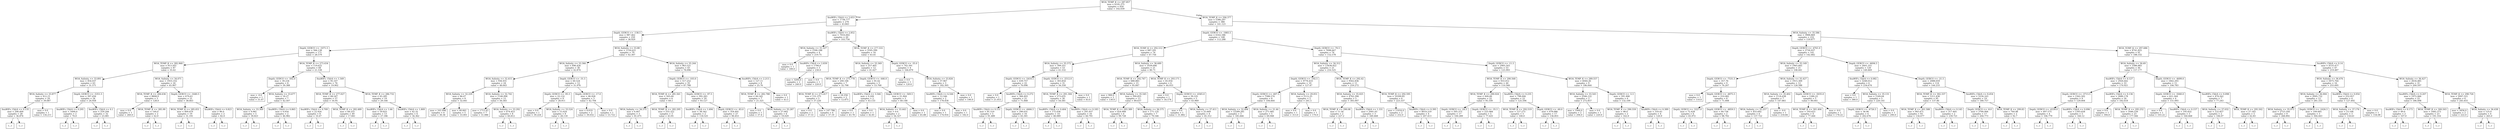 digraph Tree {
node [shape=box] ;
0 [label="WOA_TEMP_K <= 287.857\nmse = 6195.375\nsamples = 650\nvalue = 102.039"] ;
1 [label="SeaWIFs_ChlrA <= 2.653\nmse = 1738.777\nsamples = 270\nvalue = 43.843"] ;
0 -> 1 [labeldistance=2.5, labelangle=45, headlabel="True"] ;
2 [label="Depth_GEBCO <= -138.5\nmse = 987.462\nsamples = 250\nvalue = 38.929"] ;
1 -> 2 ;
3 [label="Depth_GEBCO <= -1071.5\nmse = 566.138\nsamples = 171\nvalue = 28.579"] ;
2 -> 3 ;
4 [label="WOA_TEMP_K <= 282.968\nmse = 913.503\nsamples = 87\nvalue = 35.62"] ;
3 -> 4 ;
5 [label="WOA_Salinity <= 33.891\nmse = 454.037\nsamples = 63\nvalue = 31.571"] ;
4 -> 5 ;
6 [label="WOA_Salinity <= 33.877\nmse = 412.15\nsamples = 29\nvalue = 39.087"] ;
5 -> 6 ;
7 [label="SeaWIFs_ChlrA <= 0.135\nmse = 206.409\nsamples = 28\nvalue = 36.874"] ;
6 -> 7 ;
8 [label="(...)"] ;
7 -> 8 ;
19 [label="(...)"] ;
7 -> 19 ;
58 [label="mse = 0.0\nsamples = 1\nvalue = 134.211"] ;
6 -> 58 ;
59 [label="Depth_GEBCO <= -5351.5\nmse = 397.456\nsamples = 34\nvalue = 24.958"] ;
5 -> 59 ;
60 [label="SeaWIFs_ChlrA <= 0.295\nmse = 1600.0\nsamples = 2\nvalue = 70.0"] ;
59 -> 60 ;
61 [label="(...)"] ;
60 -> 61 ;
62 [label="(...)"] ;
60 -> 62 ;
63 [label="SeaWIFs_ChlrA <= 0.1\nmse = 259.294\nsamples = 32\nvalue = 23.081"] ;
59 -> 63 ;
64 [label="(...)"] ;
63 -> 64 ;
65 [label="(...)"] ;
63 -> 65 ;
122 [label="WOA_Salinity <= 34.071\nmse = 1933.332\nsamples = 24\nvalue = 45.907"] ;
4 -> 122 ;
123 [label="WOA_TEMP_K <= 284.636\nmse = 8808.0\nsamples = 3\nvalue = 128.0"] ;
122 -> 123 ;
124 [label="mse = 0.0\nsamples = 1\nvalue = 260.0"] ;
123 -> 124 ;
125 [label="WOA_TEMP_K <= 285.99\nmse = 144.0\nsamples = 2\nvalue = 62.0"] ;
123 -> 125 ;
126 [label="(...)"] ;
125 -> 126 ;
127 [label="(...)"] ;
125 -> 127 ;
128 [label="Depth_GEBCO <= -1640.5\nmse = 679.63\nsamples = 21\nvalue = 38.663"] ;
122 -> 128 ;
129 [label="WOA_TEMP_K <= 285.051\nmse = 400.619\nsamples = 19\nvalue = 31.191"] ;
128 -> 129 ;
130 [label="(...)"] ;
129 -> 130 ;
139 [label="(...)"] ;
129 -> 139 ;
160 [label="SeaWIFs_ChlrA <= 0.823\nmse = 96.0\nsamples = 2\nvalue = 82.0"] ;
128 -> 160 ;
161 [label="(...)"] ;
160 -> 161 ;
162 [label="(...)"] ;
160 -> 162 ;
163 [label="WOA_TEMP_K <= 273.434\nmse = 119.622\nsamples = 84\nvalue = 21.538"] ;
3 -> 163 ;
164 [label="Depth_GEBCO <= -502.0\nmse = 39.234\nsamples = 8\nvalue = 39.388"] ;
163 -> 164 ;
165 [label="mse = -0.0\nsamples = 1\nvalue = 31.07"] ;
164 -> 165 ;
166 [label="WOA_Salinity <= 33.677\nmse = 18.27\nsamples = 7\nvalue = 42.507"] ;
164 -> 166 ;
167 [label="WOA_Salinity <= 33.369\nmse = 9.981\nsamples = 5\nvalue = 39.823"] ;
166 -> 167 ;
168 [label="(...)"] ;
167 -> 168 ;
169 [label="(...)"] ;
167 -> 169 ;
174 [label="SeaWIFs_ChlrA <= 0.865\nmse = 0.054\nsamples = 2\nvalue = 46.982"] ;
166 -> 174 ;
175 [label="(...)"] ;
174 -> 175 ;
176 [label="(...)"] ;
174 -> 176 ;
177 [label="SeaWIFs_ChlrA <= 1.549\nmse = 95.107\nsamples = 76\nvalue = 19.902"] ;
163 -> 177 ;
178 [label="WOA_TEMP_K <= 277.027\nmse = 68.547\nsamples = 57\nvalue = 16.95"] ;
177 -> 178 ;
179 [label="SeaWIFs_ChlrA <= 0.709\nmse = 22.924\nsamples = 8\nvalue = 10.47"] ;
178 -> 179 ;
180 [label="(...)"] ;
179 -> 180 ;
181 [label="(...)"] ;
179 -> 181 ;
190 [label="WOA_TEMP_K <= 282.489\nmse = 68.255\nsamples = 49\nvalue = 17.841"] ;
178 -> 190 ;
191 [label="(...)"] ;
190 -> 191 ;
204 [label="(...)"] ;
190 -> 204 ;
231 [label="WOA_TEMP_K <= 286.732\nmse = 65.285\nsamples = 19\nvalue = 29.166"] ;
177 -> 231 ;
232 [label="SeaWIFs_ChlrA <= 1.66\nmse = 59.825\nsamples = 13\nvalue = 27.186"] ;
231 -> 232 ;
233 [label="(...)"] ;
232 -> 233 ;
236 [label="(...)"] ;
232 -> 236 ;
245 [label="SeaWIFs_ChlrA <= 1.809\nmse = 42.32\nsamples = 6\nvalue = 34.362"] ;
231 -> 245 ;
246 [label="(...)"] ;
245 -> 246 ;
247 [label="(...)"] ;
245 -> 247 ;
252 [label="WOA_Salinity <= 33.88\nmse = 1150.621\nsamples = 79\nvalue = 62.307"] ;
2 -> 252 ;
253 [label="WOA_Salinity <= 33.366\nmse = 696.426\nsamples = 36\nvalue = 42.874"] ;
252 -> 253 ;
254 [label="WOA_Salinity <= 32.415\nmse = 936.931\nsamples = 24\nvalue = 48.643"] ;
253 -> 254 ;
255 [label="WOA_Salinity <= 32.229\nmse = 86.07\nsamples = 9\nvalue = 32.041"] ;
254 -> 255 ;
256 [label="mse = 161.096\nsamples = 4\nvalue = 30.36"] ;
255 -> 256 ;
257 [label="mse = 40.661\nsamples = 5\nvalue = 33.001"] ;
255 -> 257 ;
258 [label="WOA_Salinity <= 32.742\nmse = 1148.994\nsamples = 15\nvalue = 56.583"] ;
254 -> 258 ;
259 [label="mse = 1712.43\nsamples = 7\nvalue = 51.086"] ;
258 -> 259 ;
260 [label="WOA_Salinity <= 33.292\nmse = 674.453\nsamples = 8\nvalue = 60.812"] ;
258 -> 260 ;
261 [label="(...)"] ;
260 -> 261 ;
266 [label="(...)"] ;
260 -> 266 ;
267 [label="Depth_GEBCO <= -31.5\nmse = 60.524\nsamples = 12\nvalue = 31.976"] ;
253 -> 267 ;
268 [label="Depth_GEBCO <= -95.5\nmse = 22.132\nsamples = 9\nvalue = 28.911"] ;
267 -> 268 ;
269 [label="mse = 0.0\nsamples = 1\nvalue = 39.224"] ;
268 -> 269 ;
270 [label="WOA_Salinity <= 33.524\nmse = 15.024\nsamples = 8\nvalue = 28.118"] ;
268 -> 270 ;
271 [label="(...)"] ;
270 -> 271 ;
272 [label="(...)"] ;
270 -> 272 ;
277 [label="Depth_GEBCO <= -17.0\nmse = 46.928\nsamples = 3\nvalue = 42.704"] ;
267 -> 277 ;
278 [label="mse = 8.619\nsamples = 2\nvalue = 39.032"] ;
277 -> 278 ;
279 [label="mse = 0.0\nsamples = 1\nvalue = 53.722"] ;
277 -> 279 ;
280 [label="WOA_Salinity <= 35.244\nmse = 963.521\nsamples = 43\nvalue = 78.096"] ;
252 -> 280 ;
281 [label="Depth_GEBCO <= -103.0\nmse = 517.252\nsamples = 35\nvalue = 87.788"] ;
280 -> 281 ;
282 [label="WOA_TEMP_K <= 281.561\nmse = 505.64\nsamples = 6\nvalue = 69.1"] ;
281 -> 282 ;
283 [label="WOA_Salinity <= 34.575\nmse = 6.407\nsamples = 3\nvalue = 81.675"] ;
282 -> 283 ;
284 [label="(...)"] ;
283 -> 284 ;
287 [label="(...)"] ;
283 -> 287 ;
288 [label="WOA_TEMP_K <= 282.295\nmse = 555.322\nsamples = 3\nvalue = 43.95"] ;
282 -> 288 ;
289 [label="(...)"] ;
288 -> 289 ;
290 [label="(...)"] ;
288 -> 290 ;
293 [label="Depth_GEBCO <= -97.5\nmse = 392.283\nsamples = 29\nvalue = 93.127"] ;
281 -> 293 ;
294 [label="SeaWIFs_ChlrA <= 1.694\nmse = 38.342\nsamples = 2\nvalue = 118.525"] ;
293 -> 294 ;
295 [label="(...)"] ;
294 -> 295 ;
296 [label="(...)"] ;
294 -> 296 ;
297 [label="Depth_GEBCO <= -83.0\nmse = 354.491\nsamples = 27\nvalue = 90.453"] ;
293 -> 297 ;
298 [label="(...)"] ;
297 -> 298 ;
301 [label="(...)"] ;
297 -> 301 ;
342 [label="SeaWIFs_ChlrA <= 2.213\nmse = 127.11\nsamples = 8\nvalue = 25.76"] ;
280 -> 342 ;
343 [label="WOA_TEMP_K <= 282.788\nmse = 60.542\nsamples = 7\nvalue = 21.325"] ;
342 -> 343 ;
344 [label="mse = 0.0\nsamples = 1\nvalue = 37.4"] ;
343 -> 344 ;
345 [label="WOA_Salinity <= 35.287\nmse = 27.002\nsamples = 6\nvalue = 19.029"] ;
343 -> 345 ;
346 [label="(...)"] ;
345 -> 346 ;
351 [label="(...)"] ;
345 -> 351 ;
354 [label="mse = 0.0\nsamples = 1\nvalue = 43.5"] ;
342 -> 354 ;
355 [label="SeaWIFs_ChlrA <= 2.852\nmse = 7016.002\nsamples = 20\nvalue = 103.756"] ;
1 -> 355 ;
356 [label="WOA_Salinity <= 31.527\nmse = 1590.188\nsamples = 4\nvalue = 219.75"] ;
355 -> 356 ;
357 [label="mse = 0.0\nsamples = 1\nvalue = 189.0"] ;
356 -> 357 ;
358 [label="SeaWIFs_ChlrA <= 2.839\nmse = 1700.0\nsamples = 3\nvalue = 230.0"] ;
356 -> 358 ;
359 [label="mse = 3200.0\nsamples = 2\nvalue = 240.0"] ;
358 -> 359 ;
360 [label="mse = 0.0\nsamples = 1\nvalue = 220.0"] ;
358 -> 360 ;
361 [label="WOA_TEMP_K <= 277.555\nmse = 2595.599\nsamples = 16\nvalue = 63.41"] ;
355 -> 361 ;
362 [label="WOA_Salinity <= 33.369\nmse = 257.405\nsamples = 12\nvalue = 41.627"] ;
361 -> 362 ;
363 [label="WOA_TEMP_K <= 275.778\nmse = 200.106\nsamples = 7\nvalue = 32.798"] ;
362 -> 363 ;
364 [label="WOA_TEMP_K <= 273.417\nmse = 131.375\nsamples = 5\nvalue = 37.226"] ;
363 -> 364 ;
365 [label="mse = 0.0\nsamples = 1\nvalue = 37.51"] ;
364 -> 365 ;
366 [label="mse = 147.786\nsamples = 4\nvalue = 37.19"] ;
364 -> 366 ;
367 [label="mse = 24.256\nsamples = 2\nvalue = 12.875"] ;
363 -> 367 ;
368 [label="Depth_GEBCO <= -646.0\nmse = 81.62\nsamples = 5\nvalue = 53.768"] ;
362 -> 368 ;
369 [label="SeaWIFs_ChlrA <= 3.566\nmse = 0.209\nsamples = 2\nvalue = 43.133"] ;
368 -> 369 ;
370 [label="mse = 0.0\nsamples = 1\nvalue = 43.78"] ;
369 -> 370 ;
371 [label="mse = 0.0\nsamples = 1\nvalue = 42.81"] ;
369 -> 371 ;
372 [label="Depth_GEBCO <= -569.5\nmse = 21.904\nsamples = 3\nvalue = 60.148"] ;
368 -> 372 ;
373 [label="WOA_Salinity <= 33.443\nmse = 0.0\nsamples = 2\nvalue = 56.327"] ;
372 -> 373 ;
374 [label="(...)"] ;
373 -> 374 ;
375 [label="(...)"] ;
373 -> 375 ;
376 [label="mse = 0.0\nsamples = 1\nvalue = 65.88"] ;
372 -> 376 ;
377 [label="Depth_GEBCO <= -35.0\nmse = 742.391\nsamples = 4\nvalue = 166.879"] ;
361 -> 377 ;
378 [label="mse = 0.0\nsamples = 1\nvalue = 120.6"] ;
377 -> 378 ;
379 [label="WOA_Salinity <= 33.826\nmse = 37.967\nsamples = 3\nvalue = 182.305"] ;
377 -> 379 ;
380 [label="SeaWIFs_ChlrA <= 6.544\nmse = 12.546\nsamples = 2\nvalue = 178.458"] ;
379 -> 380 ;
381 [label="mse = 0.0\nsamples = 1\nvalue = 174.916"] ;
380 -> 381 ;
382 [label="mse = 0.0\nsamples = 1\nvalue = 182.0"] ;
380 -> 382 ;
383 [label="mse = 0.0\nsamples = 1\nvalue = 190.0"] ;
379 -> 383 ;
384 [label="WOA_TEMP_K <= 294.377\nmse = 5386.297\nsamples = 380\nvalue = 141.123"] ;
0 -> 384 [labeldistance=2.5, labelangle=-45, headlabel="False"] ;
385 [label="Depth_GEBCO <= -1883.5\nmse = 6162.586\nsamples = 148\nvalue = 112.288"] ;
384 -> 385 ;
386 [label="WOA_TEMP_K <= 292.512\nmse = 687.591\nsamples = 74\nvalue = 67.756"] ;
385 -> 386 ;
387 [label="WOA_Salinity <= 35.572\nmse = 399.351\nsamples = 53\nvalue = 61.532"] ;
386 -> 387 ;
388 [label="Depth_GEBCO <= -5410.5\nmse = 439.757\nsamples = 22\nvalue = 70.096"] ;
387 -> 388 ;
389 [label="mse = 0.0\nsamples = 1\nvalue = 21.053"] ;
388 -> 389 ;
390 [label="SeaWIFs_ChlrA <= 0.272\nmse = 366.493\nsamples = 21\nvalue = 71.848"] ;
388 -> 390 ;
391 [label="SeaWIFs_ChlrA <= 0.151\nmse = 81.519\nsamples = 5\nvalue = 91.489"] ;
390 -> 391 ;
392 [label="(...)"] ;
391 -> 392 ;
393 [label="(...)"] ;
391 -> 393 ;
400 [label="Depth_GEBCO <= -4466.5\nmse = 290.031\nsamples = 16\nvalue = 65.301"] ;
390 -> 400 ;
401 [label="(...)"] ;
400 -> 401 ;
422 [label="(...)"] ;
400 -> 422 ;
427 [label="Depth_GEBCO <= -2512.0\nmse = 303.854\nsamples = 31\nvalue = 56.358"] ;
387 -> 427 ;
428 [label="WOA_TEMP_K <= 291.304\nmse = 273.635\nsamples = 30\nvalue = 54.581"] ;
427 -> 428 ;
429 [label="SeaWIFs_ChlrA <= 0.404\nmse = 172.036\nsamples = 14\nvalue = 48.089"] ;
428 -> 429 ;
430 [label="(...)"] ;
429 -> 430 ;
455 [label="(...)"] ;
429 -> 455 ;
456 [label="SeaWIFs_ChlrA <= 0.183\nmse = 291.937\nsamples = 16\nvalue = 60.791"] ;
428 -> 456 ;
457 [label="(...)"] ;
456 -> 457 ;
476 [label="(...)"] ;
456 -> 476 ;
481 [label="mse = 0.0\nsamples = 1\nvalue = 83.0"] ;
427 -> 481 ;
482 [label="WOA_Salinity <= 36.689\nmse = 1039.006\nsamples = 21\nvalue = 80.71"] ;
386 -> 482 ;
483 [label="WOA_TEMP_K <= 292.747\nmse = 688.883\nsamples = 15\nvalue = 95.847"] ;
482 -> 483 ;
484 [label="mse = 900.0\nsamples = 2\nvalue = 130.0"] ;
483 -> 484 ;
485 [label="WOA_Salinity <= 35.545\nmse = 399.855\nsamples = 13\nvalue = 89.637"] ;
483 -> 485 ;
486 [label="WOA_TEMP_K <= 293.389\nmse = 424.908\nsamples = 6\nvalue = 99.728"] ;
485 -> 486 ;
487 [label="(...)"] ;
486 -> 487 ;
492 [label="(...)"] ;
486 -> 492 ;
497 [label="WOA_Salinity <= 36.575\nmse = 171.135\nsamples = 7\nvalue = 79.546"] ;
485 -> 497 ;
498 [label="(...)"] ;
497 -> 498 ;
507 [label="(...)"] ;
497 -> 507 ;
508 [label="WOA_TEMP_K <= 293.171\nmse = 45.054\nsamples = 6\nvalue = 44.933"] ;
482 -> 508 ;
509 [label="mse = 0.0\nsamples = 1\nvalue = 54.574"] ;
508 -> 509 ;
510 [label="Depth_GEBCO <= -4365.0\nmse = 39.335\nsamples = 5\nvalue = 43.969"] ;
508 -> 510 ;
511 [label="mse = 0.0\nsamples = 1\nvalue = 31.882"] ;
510 -> 511 ;
512 [label="WOA_Salinity <= 37.411\nmse = 25.669\nsamples = 4\nvalue = 45.312"] ;
510 -> 512 ;
513 [label="(...)"] ;
512 -> 513 ;
514 [label="(...)"] ;
512 -> 514 ;
515 [label="Depth_GEBCO <= -70.5\nmse = 7698.667\nsamples = 74\nvalue = 152.578"] ;
385 -> 515 ;
516 [label="WOA_Salinity <= 34.312\nmse = 13438.922\nsamples = 21\nvalue = 216.525"] ;
515 -> 516 ;
517 [label="Depth_GEBCO <= -192.5\nmse = 9776.433\nsamples = 10\nvalue = 127.47"] ;
516 -> 517 ;
518 [label="Depth_GEBCO <= -607.5\nmse = 7588.574\nsamples = 8\nvalue = 104.664"] ;
517 -> 518 ;
519 [label="WOA_Salinity <= 32.494\nmse = 15289.281\nsamples = 3\nvalue = 185.666"] ;
518 -> 519 ;
520 [label="(...)"] ;
519 -> 520 ;
521 [label="(...)"] ;
519 -> 521 ;
524 [label="WOA_Salinity <= 31.44\nmse = 271.085\nsamples = 5\nvalue = 69.948"] ;
518 -> 524 ;
525 [label="(...)"] ;
524 -> 525 ;
528 [label="(...)"] ;
524 -> 528 ;
531 [label="WOA_Salinity <= 29.051\nmse = 5112.25\nsamples = 2\nvalue = 241.5"] ;
517 -> 531 ;
532 [label="mse = 0.0\nsamples = 1\nvalue = 313.0"] ;
531 -> 532 ;
533 [label="mse = 0.0\nsamples = 1\nvalue = 170.0"] ;
531 -> 533 ;
534 [label="WOA_TEMP_K <= 292.42\nmse = 9562.836\nsamples = 11\nvalue = 259.272"] ;
516 -> 534 ;
535 [label="WOA_Salinity <= 35.025\nmse = 4762.394\nsamples = 5\nvalue = 305.007"] ;
534 -> 535 ;
536 [label="WOA_TEMP_K <= 290.08\nmse = 11.56\nsamples = 2\nvalue = 227.2"] ;
535 -> 536 ;
537 [label="(...)"] ;
536 -> 537 ;
538 [label="(...)"] ;
536 -> 538 ;
539 [label="SeaWIFs_ChlrA <= 1.331\nmse = 2041.03\nsamples = 3\nvalue = 349.468"] ;
535 -> 539 ;
540 [label="(...)"] ;
539 -> 540 ;
541 [label="(...)"] ;
539 -> 541 ;
544 [label="WOA_TEMP_K <= 292.595\nmse = 10399.85\nsamples = 6\nvalue = 223.337"] ;
534 -> 544 ;
545 [label="mse = 11616.0\nsamples = 2\nvalue = 252.0"] ;
544 -> 545 ;
546 [label="SeaWIFs_ChlrA <= 0.395\nmse = 9014.219\nsamples = 4\nvalue = 207.413"] ;
544 -> 546 ;
547 [label="(...)"] ;
546 -> 547 ;
548 [label="(...)"] ;
546 -> 548 ;
551 [label="Depth_GEBCO <= -11.5\nmse = 2905.503\nsamples = 53\nvalue = 125.993"] ;
515 -> 551 ;
552 [label="WOA_TEMP_K <= 290.568\nmse = 933.012\nsamples = 44\nvalue = 110.566"] ;
551 -> 552 ;
553 [label="WOA_TEMP_K <= 290.024\nmse = 600.66\nsamples = 22\nvalue = 95.109"] ;
552 -> 553 ;
554 [label="Depth_GEBCO <= -24.5\nmse = 505.375\nsamples = 17\nvalue = 100.289"] ;
553 -> 554 ;
555 [label="(...)"] ;
554 -> 555 ;
580 [label="(...)"] ;
554 -> 580 ;
583 [label="Depth_GEBCO <= -35.5\nmse = 525.984\nsamples = 5\nvalue = 77.625"] ;
553 -> 583 ;
584 [label="(...)"] ;
583 -> 584 ;
587 [label="(...)"] ;
583 -> 587 ;
592 [label="SeaWIFs_ChlrA <= 0.235\nmse = 798.006\nsamples = 22\nvalue = 125.594"] ;
552 -> 592 ;
593 [label="WOA_TEMP_K <= 292.519\nmse = 127.273\nsamples = 5\nvalue = 100.0"] ;
592 -> 593 ;
594 [label="(...)"] ;
593 -> 594 ;
595 [label="(...)"] ;
593 -> 595 ;
596 [label="Depth_GEBCO <= -60.0\nmse = 678.086\nsamples = 17\nvalue = 136.855"] ;
592 -> 596 ;
597 [label="(...)"] ;
596 -> 597 ;
600 [label="(...)"] ;
596 -> 600 ;
623 [label="WOA_TEMP_K <= 289.557\nmse = 6044.26\nsamples = 9\nvalue = 186.844"] ;
551 -> 623 ;
624 [label="WOA_Salinity <= 33.543\nmse = 2506.122\nsamples = 3\nvalue = 272.857"] ;
623 -> 624 ;
625 [label="mse = 1944.0\nsamples = 2\nvalue = 294.0"] ;
624 -> 625 ;
626 [label="mse = 0.0\nsamples = 1\nvalue = 220.0"] ;
624 -> 626 ;
627 [label="Depth_GEBCO <= -5.5\nmse = 591.908\nsamples = 6\nvalue = 132.109"] ;
623 -> 627 ;
628 [label="WOA_TEMP_K <= 290.559\nmse = 98.0\nsamples = 2\nvalue = 162.0"] ;
627 -> 628 ;
629 [label="(...)"] ;
628 -> 629 ;
630 [label="(...)"] ;
628 -> 630 ;
631 [label="SeaWIFs_ChlrA <= 0.389\nmse = 316.43\nsamples = 4\nvalue = 120.9"] ;
627 -> 631 ;
632 [label="(...)"] ;
631 -> 632 ;
633 [label="(...)"] ;
631 -> 633 ;
638 [label="WOA_Salinity <= 35.586\nmse = 3988.869\nsamples = 232\nvalue = 159.877"] ;
384 -> 638 ;
639 [label="Depth_GEBCO <= -4761.0\nmse = 2730.937\nsamples = 141\nvalue = 142.482"] ;
638 -> 639 ;
640 [label="WOA_Salinity <= 35.149\nmse = 1965.665\nsamples = 21\nvalue = 108.441"] ;
639 -> 640 ;
641 [label="Depth_GEBCO <= -7531.5\nmse = 357.76\nsamples = 9\nvalue = 76.207"] ;
640 -> 641 ;
642 [label="mse = 0.0\nsamples = 1\nvalue = 110.0"] ;
641 -> 642 ;
643 [label="Depth_GEBCO <= -4875.5\nmse = 210.082\nsamples = 8\nvalue = 71.008"] ;
641 -> 643 ;
644 [label="Depth_GEBCO <= -5227.0\nmse = 72.428\nsamples = 6\nvalue = 65.972"] ;
643 -> 644 ;
645 [label="(...)"] ;
644 -> 645 ;
646 [label="(...)"] ;
644 -> 646 ;
651 [label="Depth_GEBCO <= -4859.5\nmse = 60.736\nsamples = 2\nvalue = 98.702"] ;
643 -> 651 ;
652 [label="(...)"] ;
651 -> 652 ;
653 [label="(...)"] ;
651 -> 653 ;
654 [label="WOA_Salinity <= 35.427\nmse = 1915.309\nsamples = 12\nvalue = 128.588"] ;
640 -> 654 ;
655 [label="WOA_Salinity <= 35.402\nmse = 1118.438\nsamples = 7\nvalue = 147.861"] ;
654 -> 655 ;
656 [label="WOA_Salinity <= 35.257\nmse = 455.692\nsamples = 6\nvalue = 137.722"] ;
655 -> 656 ;
657 [label="(...)"] ;
656 -> 657 ;
660 [label="(...)"] ;
656 -> 660 ;
667 [label="mse = -0.0\nsamples = 1\nvalue = 218.84"] ;
655 -> 667 ;
668 [label="Depth_GEBCO <= -5035.0\nmse = 1280.22\nsamples = 5\nvalue = 90.041"] ;
654 -> 668 ;
669 [label="WOA_TEMP_K <= 301.404\nmse = 193.623\nsamples = 4\nvalue = 77.444"] ;
668 -> 669 ;
670 [label="(...)"] ;
669 -> 670 ;
673 [label="(...)"] ;
669 -> 673 ;
674 [label="mse = -0.0\nsamples = 1\nvalue = 178.22"] ;
668 -> 674 ;
675 [label="Depth_GEBCO <= -4694.5\nmse = 2601.351\nsamples = 120\nvalue = 149.469"] ;
639 -> 675 ;
676 [label="SeaWIFs_ChlrA <= 0.082\nmse = 3248.012\nsamples = 6\nvalue = 234.674"] ;
675 -> 676 ;
677 [label="mse = 0.0\nsamples = 1\nvalue = 380.0"] ;
676 -> 677 ;
678 [label="WOA_Salinity <= 35.131\nmse = 1249.64\nsamples = 5\nvalue = 220.141"] ;
676 -> 678 ;
679 [label="Depth_GEBCO <= -4726.5\nmse = 36.96\nsamples = 4\nvalue = 202.676"] ;
678 -> 679 ;
680 [label="(...)"] ;
679 -> 680 ;
683 [label="(...)"] ;
679 -> 683 ;
684 [label="mse = 0.0\nsamples = 1\nvalue = 290.0"] ;
678 -> 684 ;
685 [label="Depth_GEBCO <= -21.5\nmse = 2088.059\nsamples = 114\nvalue = 144.233"] ;
675 -> 685 ;
686 [label="WOA_TEMP_K <= 302.337\nmse = 1211.436\nsamples = 95\nvalue = 137.46"] ;
685 -> 686 ;
687 [label="WOA_TEMP_K <= 301.588\nmse = 943.471\nsamples = 93\nvalue = 134.677"] ;
686 -> 687 ;
688 [label="(...)"] ;
687 -> 688 ;
821 [label="(...)"] ;
687 -> 821 ;
836 [label="SeaWIFs_ChlrA <= 0.145\nmse = 317.405\nsamples = 2\nvalue = 239.721"] ;
686 -> 836 ;
837 [label="(...)"] ;
836 -> 837 ;
838 [label="(...)"] ;
836 -> 838 ;
839 [label="SeaWIFs_ChlrA <= 8.454\nmse = 5234.163\nsamples = 19\nvalue = 180.757"] ;
685 -> 839 ;
840 [label="Depth_GEBCO <= -8.0\nmse = 3766.994\nsamples = 17\nvalue = 204.773"] ;
839 -> 840 ;
841 [label="(...)"] ;
840 -> 841 ;
854 [label="(...)"] ;
840 -> 854 ;
861 [label="WOA_TEMP_K <= 299.83\nmse = 744.98\nsamples = 2\nvalue = 92.7"] ;
839 -> 861 ;
862 [label="(...)"] ;
861 -> 862 ;
863 [label="(...)"] ;
861 -> 863 ;
864 [label="WOA_TEMP_K <= 297.686\nmse = 4741.825\nsamples = 91\nvalue = 188.332"] ;
638 -> 864 ;
865 [label="WOA_Salinity <= 36.69\nmse = 3386.883\nsamples = 44\nvalue = 157.177"] ;
864 -> 865 ;
866 [label="SeaWIFs_ChlrA <= 0.127\nmse = 2926.642\nsamples = 33\nvalue = 170.921"] ;
865 -> 866 ;
867 [label="Depth_GEBCO <= -3713.5\nmse = 1562.502\nsamples = 9\nvalue = 129.004"] ;
866 -> 867 ;
868 [label="Depth_GEBCO <= -4339.0\nmse = 497.575\nsamples = 4\nvalue = 106.779"] ;
867 -> 868 ;
869 [label="(...)"] ;
868 -> 869 ;
872 [label="(...)"] ;
868 -> 872 ;
875 [label="SeaWIFs_ChlrA <= 0.096\nmse = 1393.658\nsamples = 5\nvalue = 160.12"] ;
867 -> 875 ;
876 [label="(...)"] ;
875 -> 876 ;
877 [label="(...)"] ;
875 -> 877 ;
880 [label="SeaWIFs_ChlrA <= 0.136\nmse = 2680.178\nsamples = 24\nvalue = 182.618"] ;
866 -> 880 ;
881 [label="mse = 0.0\nsamples = 1\nvalue = 394.8"] ;
880 -> 881 ;
882 [label="WOA_TEMP_K <= 295.252\nmse = 1646.539\nsamples = 23\nvalue = 177.566"] ;
880 -> 882 ;
883 [label="(...)"] ;
882 -> 883 ;
894 [label="(...)"] ;
882 -> 894 ;
909 [label="Depth_GEBCO <= -4699.0\nmse = 1842.293\nsamples = 11\nvalue = 106.783"] ;
865 -> 909 ;
910 [label="Depth_GEBCO <= -5040.0\nmse = 621.564\nsamples = 4\nvalue = 151.093"] ;
909 -> 910 ;
911 [label="mse = 0.0\nsamples = 1\nvalue = 103.22"] ;
910 -> 911 ;
912 [label="SeaWIFs_ChlrA <= 0.157\nmse = 195.832\nsamples = 3\nvalue = 160.668"] ;
910 -> 912 ;
913 [label="(...)"] ;
912 -> 913 ;
914 [label="(...)"] ;
912 -> 914 ;
917 [label="SeaWIFs_ChlrA <= 0.098\nmse = 474.562\nsamples = 7\nvalue = 77.243"] ;
909 -> 917 ;
918 [label="WOA_Salinity <= 37.032\nmse = 122.857\nsamples = 2\nvalue = 106.07"] ;
917 -> 918 ;
919 [label="(...)"] ;
918 -> 919 ;
920 [label="(...)"] ;
918 -> 920 ;
921 [label="WOA_TEMP_K <= 295.502\nmse = 27.183\nsamples = 5\nvalue = 62.83"] ;
917 -> 921 ;
922 [label="(...)"] ;
921 -> 922 ;
925 [label="(...)"] ;
921 -> 925 ;
928 [label="SeaWIFs_ChlrA <= 0.14\nmse = 4155.477\nsamples = 47\nvalue = 219.487"] ;
864 -> 928 ;
929 [label="WOA_Salinity <= 36.476\nmse = 5075.764\nsamples = 16\nvalue = 255.695"] ;
928 -> 929 ;
930 [label="WOA_Salinity <= 36.004\nmse = 2095.732\nsamples = 12\nvalue = 281.335"] ;
929 -> 930 ;
931 [label="WOA_Salinity <= 35.975\nmse = 2723.164\nsamples = 9\nvalue = 268.892"] ;
930 -> 931 ;
932 [label="(...)"] ;
931 -> 932 ;
945 [label="(...)"] ;
931 -> 945 ;
946 [label="Depth_GEBCO <= -1626.5\nmse = 109.005\nsamples = 3\nvalue = 304.443"] ;
930 -> 946 ;
947 [label="(...)"] ;
946 -> 947 ;
948 [label="(...)"] ;
946 -> 948 ;
949 [label="SeaWIFs_ChlrA <= 0.054\nmse = 252.957\nsamples = 4\nvalue = 127.492"] ;
929 -> 949 ;
950 [label="WOA_Salinity <= 37.176\nmse = 23.106\nsamples = 3\nvalue = 118.63"] ;
949 -> 950 ;
951 [label="(...)"] ;
950 -> 951 ;
954 [label="(...)"] ;
950 -> 954 ;
955 [label="mse = 0.0\nsamples = 1\nvalue = 154.08"] ;
949 -> 955 ;
956 [label="WOA_Salinity <= 36.427\nmse = 2634.485\nsamples = 31\nvalue = 200.597"] ;
928 -> 956 ;
957 [label="SeaWIFs_ChlrA <= 0.207\nmse = 1972.066\nsamples = 25\nvalue = 186.498"] ;
956 -> 957 ;
958 [label="SeaWIFs_ChlrA <= 0.173\nmse = 49.0\nsamples = 2\nvalue = 107.0"] ;
957 -> 958 ;
959 [label="(...)"] ;
958 -> 959 ;
960 [label="(...)"] ;
958 -> 960 ;
961 [label="WOA_TEMP_K <= 300.503\nmse = 1682.373\nsamples = 23\nvalue = 191.316"] ;
957 -> 961 ;
962 [label="(...)"] ;
961 -> 962 ;
983 [label="(...)"] ;
961 -> 983 ;
988 [label="WOA_TEMP_K <= 298.726\nmse = 2097.521\nsamples = 6\nvalue = 245.455"] ;
956 -> 988 ;
989 [label="mse = 3456.0\nsamples = 2\nvalue = 222.0"] ;
988 -> 989 ;
990 [label="WOA_Salinity <= 36.438\nmse = 125.0\nsamples = 4\nvalue = 265.0"] ;
988 -> 990 ;
991 [label="(...)"] ;
990 -> 991 ;
992 [label="(...)"] ;
990 -> 992 ;
}